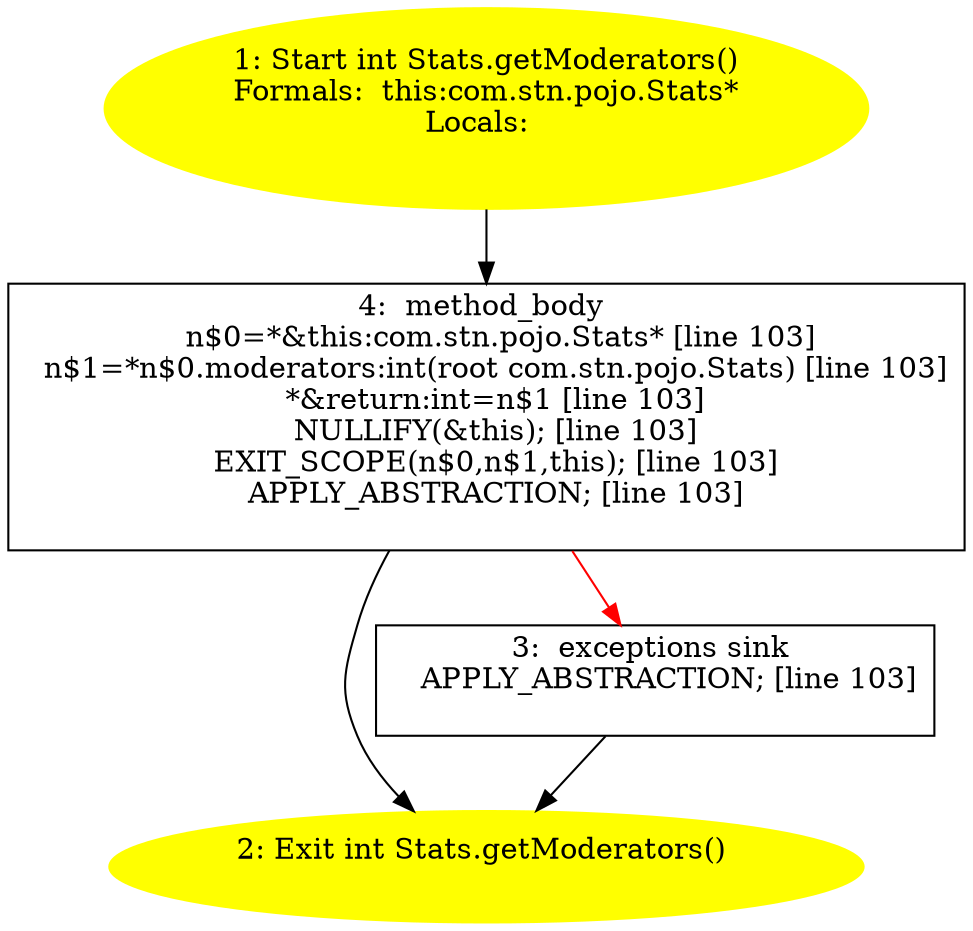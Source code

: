 /* @generated */
digraph cfg {
"com.stn.pojo.Stats.getModerators():int.eab72490d864546101f06403328acdf5_1" [label="1: Start int Stats.getModerators()\nFormals:  this:com.stn.pojo.Stats*\nLocals:  \n  " color=yellow style=filled]
	

	 "com.stn.pojo.Stats.getModerators():int.eab72490d864546101f06403328acdf5_1" -> "com.stn.pojo.Stats.getModerators():int.eab72490d864546101f06403328acdf5_4" ;
"com.stn.pojo.Stats.getModerators():int.eab72490d864546101f06403328acdf5_2" [label="2: Exit int Stats.getModerators() \n  " color=yellow style=filled]
	

"com.stn.pojo.Stats.getModerators():int.eab72490d864546101f06403328acdf5_3" [label="3:  exceptions sink \n   APPLY_ABSTRACTION; [line 103]\n " shape="box"]
	

	 "com.stn.pojo.Stats.getModerators():int.eab72490d864546101f06403328acdf5_3" -> "com.stn.pojo.Stats.getModerators():int.eab72490d864546101f06403328acdf5_2" ;
"com.stn.pojo.Stats.getModerators():int.eab72490d864546101f06403328acdf5_4" [label="4:  method_body \n   n$0=*&this:com.stn.pojo.Stats* [line 103]\n  n$1=*n$0.moderators:int(root com.stn.pojo.Stats) [line 103]\n  *&return:int=n$1 [line 103]\n  NULLIFY(&this); [line 103]\n  EXIT_SCOPE(n$0,n$1,this); [line 103]\n  APPLY_ABSTRACTION; [line 103]\n " shape="box"]
	

	 "com.stn.pojo.Stats.getModerators():int.eab72490d864546101f06403328acdf5_4" -> "com.stn.pojo.Stats.getModerators():int.eab72490d864546101f06403328acdf5_2" ;
	 "com.stn.pojo.Stats.getModerators():int.eab72490d864546101f06403328acdf5_4" -> "com.stn.pojo.Stats.getModerators():int.eab72490d864546101f06403328acdf5_3" [color="red" ];
}
